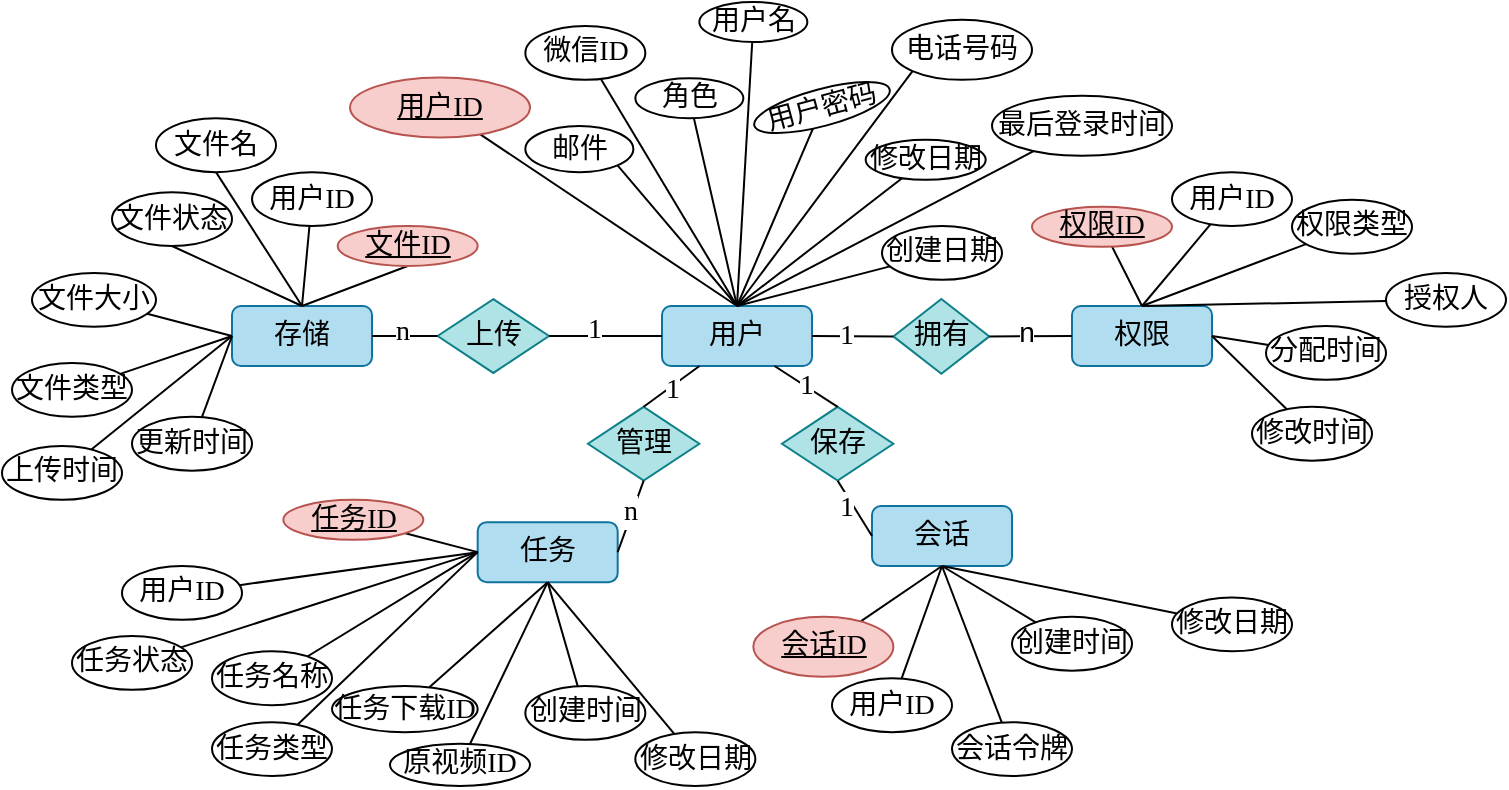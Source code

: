 <mxfile version="26.1.0">
  <diagram name="第 1 页" id="bgOKUu7Gq8YM4usamPUP">
    <mxGraphModel dx="1919" dy="551" grid="1" gridSize="10" guides="1" tooltips="1" connect="1" arrows="1" fold="1" page="1" pageScale="1" pageWidth="827" pageHeight="1169" math="0" shadow="0">
      <root>
        <mxCell id="0" />
        <mxCell id="1" parent="0" />
        <mxCell id="4TaaLGMU5JSqw4uEG-tQ-5" style="edgeStyle=none;shape=connector;rounded=0;orthogonalLoop=1;jettySize=auto;html=1;entryX=0.5;entryY=0;entryDx=0;entryDy=0;strokeColor=default;align=center;verticalAlign=middle;fontFamily=宋体;fontSize=14;fontColor=default;labelBackgroundColor=default;startFill=0;endArrow=none;" parent="1" source="eCRAXAOJvU1YLAQ8M_cn-1" target="eCRAXAOJvU1YLAQ8M_cn-2" edge="1">
          <mxGeometry relative="1" as="geometry" />
        </mxCell>
        <mxCell id="eCRAXAOJvU1YLAQ8M_cn-1" value="&lt;u&gt;用户&lt;font face=&quot;Times New Roman&quot;&gt;ID&lt;/font&gt;&lt;/u&gt;" style="ellipse;whiteSpace=wrap;html=1;fillColor=#f8cecc;strokeColor=#b85450;fontFamily=宋体;fontSize=14;" parent="1" vertex="1">
          <mxGeometry x="129" y="575.77" width="90" height="30" as="geometry" />
        </mxCell>
        <mxCell id="eCRAXAOJvU1YLAQ8M_cn-2" value="用户" style="rounded=1;whiteSpace=wrap;html=1;strokeColor=#10739e;align=center;verticalAlign=middle;fontFamily=宋体;fontSize=14;fillColor=#b1ddf0;" parent="1" vertex="1">
          <mxGeometry x="285" y="690" width="75" height="30" as="geometry" />
        </mxCell>
        <mxCell id="4TaaLGMU5JSqw4uEG-tQ-9" style="edgeStyle=none;shape=connector;rounded=0;orthogonalLoop=1;jettySize=auto;html=1;entryX=0.5;entryY=0;entryDx=0;entryDy=0;strokeColor=default;align=center;verticalAlign=middle;fontFamily=宋体;fontSize=14;fontColor=default;labelBackgroundColor=default;startFill=0;endArrow=none;" parent="1" source="eCRAXAOJvU1YLAQ8M_cn-3" target="eCRAXAOJvU1YLAQ8M_cn-2" edge="1">
          <mxGeometry relative="1" as="geometry" />
        </mxCell>
        <mxCell id="eCRAXAOJvU1YLAQ8M_cn-3" value="用户名" style="ellipse;whiteSpace=wrap;html=1;fontFamily=宋体;fontSize=14;" parent="1" vertex="1">
          <mxGeometry x="303.67" y="538.0" width="54" height="20" as="geometry" />
        </mxCell>
        <mxCell id="4TaaLGMU5JSqw4uEG-tQ-8" style="edgeStyle=none;shape=connector;rounded=0;orthogonalLoop=1;jettySize=auto;html=1;entryX=0.5;entryY=0;entryDx=0;entryDy=0;strokeColor=default;align=center;verticalAlign=middle;fontFamily=宋体;fontSize=14;fontColor=default;labelBackgroundColor=default;startFill=0;endArrow=none;" parent="1" source="eCRAXAOJvU1YLAQ8M_cn-4" target="eCRAXAOJvU1YLAQ8M_cn-2" edge="1">
          <mxGeometry relative="1" as="geometry" />
        </mxCell>
        <mxCell id="eCRAXAOJvU1YLAQ8M_cn-4" value="角色" style="ellipse;whiteSpace=wrap;html=1;fontFamily=宋体;fontSize=14;" parent="1" vertex="1">
          <mxGeometry x="271.67" y="576.14" width="54" height="20" as="geometry" />
        </mxCell>
        <mxCell id="4TaaLGMU5JSqw4uEG-tQ-6" style="edgeStyle=none;shape=connector;rounded=0;orthogonalLoop=1;jettySize=auto;html=1;entryX=0.5;entryY=0;entryDx=0;entryDy=0;strokeColor=default;align=center;verticalAlign=middle;fontFamily=宋体;fontSize=14;fontColor=default;labelBackgroundColor=default;startFill=0;endArrow=none;exitX=1;exitY=1;exitDx=0;exitDy=0;" parent="1" source="eCRAXAOJvU1YLAQ8M_cn-5" target="eCRAXAOJvU1YLAQ8M_cn-2" edge="1">
          <mxGeometry relative="1" as="geometry" />
        </mxCell>
        <mxCell id="eCRAXAOJvU1YLAQ8M_cn-5" value="邮件" style="ellipse;whiteSpace=wrap;html=1;fontFamily=宋体;fontSize=14;" parent="1" vertex="1">
          <mxGeometry x="216.67" y="600.0" width="54" height="23.07" as="geometry" />
        </mxCell>
        <mxCell id="4TaaLGMU5JSqw4uEG-tQ-7" style="edgeStyle=none;shape=connector;rounded=0;orthogonalLoop=1;jettySize=auto;html=1;entryX=0.5;entryY=0;entryDx=0;entryDy=0;strokeColor=default;align=center;verticalAlign=middle;fontFamily=宋体;fontSize=14;fontColor=default;labelBackgroundColor=default;startFill=0;endArrow=none;" parent="1" source="eCRAXAOJvU1YLAQ8M_cn-6" target="eCRAXAOJvU1YLAQ8M_cn-2" edge="1">
          <mxGeometry relative="1" as="geometry" />
        </mxCell>
        <mxCell id="eCRAXAOJvU1YLAQ8M_cn-6" value="微信&lt;font face=&quot;Times New Roman&quot;&gt;ID&lt;/font&gt;" style="ellipse;whiteSpace=wrap;html=1;strokeColor=default;align=center;verticalAlign=middle;fontFamily=宋体;fontSize=14;fontColor=default;fillColor=default;" parent="1" vertex="1">
          <mxGeometry x="216.67" y="550" width="60" height="26.93" as="geometry" />
        </mxCell>
        <mxCell id="4TaaLGMU5JSqw4uEG-tQ-11" style="edgeStyle=none;shape=connector;rounded=0;orthogonalLoop=1;jettySize=auto;html=1;entryX=0.5;entryY=0;entryDx=0;entryDy=0;strokeColor=default;align=center;verticalAlign=middle;fontFamily=宋体;fontSize=14;fontColor=default;labelBackgroundColor=default;startFill=0;endArrow=none;exitX=0;exitY=1;exitDx=0;exitDy=0;" parent="1" source="eCRAXAOJvU1YLAQ8M_cn-7" target="eCRAXAOJvU1YLAQ8M_cn-2" edge="1">
          <mxGeometry relative="1" as="geometry" />
        </mxCell>
        <mxCell id="eCRAXAOJvU1YLAQ8M_cn-7" value="电话号码" style="ellipse;whiteSpace=wrap;html=1;fontFamily=宋体;fontSize=14;" parent="1" vertex="1">
          <mxGeometry x="400" y="546.93" width="70" height="30" as="geometry" />
        </mxCell>
        <mxCell id="4TaaLGMU5JSqw4uEG-tQ-10" style="edgeStyle=none;shape=connector;rounded=0;orthogonalLoop=1;jettySize=auto;html=1;entryX=0.5;entryY=0;entryDx=0;entryDy=0;strokeColor=default;align=center;verticalAlign=middle;fontFamily=宋体;fontSize=14;fontColor=default;labelBackgroundColor=default;startFill=0;endArrow=none;" parent="1" source="eCRAXAOJvU1YLAQ8M_cn-8" target="eCRAXAOJvU1YLAQ8M_cn-2" edge="1">
          <mxGeometry relative="1" as="geometry" />
        </mxCell>
        <mxCell id="eCRAXAOJvU1YLAQ8M_cn-8" value="用户密码" style="ellipse;whiteSpace=wrap;html=1;fontFamily=宋体;rotation=-15;fontSize=14;" parent="1" vertex="1">
          <mxGeometry x="330" y="581.53" width="70" height="18.47" as="geometry" />
        </mxCell>
        <mxCell id="4TaaLGMU5JSqw4uEG-tQ-13" style="edgeStyle=none;shape=connector;rounded=0;orthogonalLoop=1;jettySize=auto;html=1;entryX=0.5;entryY=0;entryDx=0;entryDy=0;strokeColor=default;align=center;verticalAlign=middle;fontFamily=宋体;fontSize=14;fontColor=default;labelBackgroundColor=default;startFill=0;endArrow=none;" parent="1" source="eCRAXAOJvU1YLAQ8M_cn-9" target="eCRAXAOJvU1YLAQ8M_cn-2" edge="1">
          <mxGeometry relative="1" as="geometry" />
        </mxCell>
        <mxCell id="eCRAXAOJvU1YLAQ8M_cn-9" value="修改日期" style="ellipse;whiteSpace=wrap;html=1;fontFamily=宋体;fontSize=14;" parent="1" vertex="1">
          <mxGeometry x="386.84" y="606.93" width="60" height="20" as="geometry" />
        </mxCell>
        <mxCell id="4TaaLGMU5JSqw4uEG-tQ-14" style="edgeStyle=none;shape=connector;rounded=0;orthogonalLoop=1;jettySize=auto;html=1;entryX=0.5;entryY=0;entryDx=0;entryDy=0;strokeColor=default;align=center;verticalAlign=middle;fontFamily=宋体;fontSize=14;fontColor=default;labelBackgroundColor=default;startFill=0;endArrow=none;" parent="1" source="eCRAXAOJvU1YLAQ8M_cn-10" target="eCRAXAOJvU1YLAQ8M_cn-2" edge="1">
          <mxGeometry relative="1" as="geometry" />
        </mxCell>
        <mxCell id="eCRAXAOJvU1YLAQ8M_cn-10" value="创建日期" style="ellipse;whiteSpace=wrap;html=1;fontFamily=宋体;fontSize=14;" parent="1" vertex="1">
          <mxGeometry x="395" y="650.0" width="60" height="26.93" as="geometry" />
        </mxCell>
        <mxCell id="4TaaLGMU5JSqw4uEG-tQ-12" style="edgeStyle=none;shape=connector;rounded=0;orthogonalLoop=1;jettySize=auto;html=1;entryX=0.5;entryY=0;entryDx=0;entryDy=0;strokeColor=default;align=center;verticalAlign=middle;fontFamily=宋体;fontSize=14;fontColor=default;labelBackgroundColor=default;startFill=0;endArrow=none;" parent="1" source="eCRAXAOJvU1YLAQ8M_cn-11" target="eCRAXAOJvU1YLAQ8M_cn-2" edge="1">
          <mxGeometry relative="1" as="geometry" />
        </mxCell>
        <mxCell id="eCRAXAOJvU1YLAQ8M_cn-11" value="最后登录时间" style="ellipse;whiteSpace=wrap;html=1;fontFamily=宋体;fontSize=14;" parent="1" vertex="1">
          <mxGeometry x="450" y="584.93" width="90" height="30" as="geometry" />
        </mxCell>
        <mxCell id="eCRAXAOJvU1YLAQ8M_cn-14" value="任务" style="rounded=1;whiteSpace=wrap;html=1;strokeColor=#10739e;align=center;verticalAlign=middle;fontFamily=宋体;fontSize=14;fillColor=#b1ddf0;" parent="1" vertex="1">
          <mxGeometry x="192.84" y="798.07" width="70" height="30" as="geometry" />
        </mxCell>
        <mxCell id="eCRAXAOJvU1YLAQ8M_cn-15" value="存储" style="rounded=1;whiteSpace=wrap;html=1;fillColor=#b1ddf0;strokeColor=#10739e;fontFamily=宋体;fontSize=14;" parent="1" vertex="1">
          <mxGeometry x="70" y="690" width="70" height="30" as="geometry" />
        </mxCell>
        <mxCell id="eCRAXAOJvU1YLAQ8M_cn-16" value="拥有" style="rhombus;whiteSpace=wrap;html=1;horizontal=1;rotation=0;fillColor=#b0e3e6;strokeColor=#0e8088;fontFamily=宋体;flipV=1;flipH=1;fontSize=14;" parent="1" vertex="1">
          <mxGeometry x="400.67" y="686.54" width="48.01" height="37.31" as="geometry" />
        </mxCell>
        <mxCell id="eCRAXAOJvU1YLAQ8M_cn-18" value="上传" style="rhombus;whiteSpace=wrap;html=1;fillColor=#b0e3e6;strokeColor=#0e8088;fontFamily=宋体;fontSize=14;" parent="1" vertex="1">
          <mxGeometry x="172.83" y="686.54" width="55.67" height="36.93" as="geometry" />
        </mxCell>
        <mxCell id="eCRAXAOJvU1YLAQ8M_cn-20" value="管理" style="rhombus;whiteSpace=wrap;html=1;horizontal=1;rotation=0;fillColor=#b0e3e6;strokeColor=#0e8088;fontFamily=宋体;fontSize=14;" parent="1" vertex="1">
          <mxGeometry x="248" y="740.4" width="55.67" height="36.93" as="geometry" />
        </mxCell>
        <mxCell id="eCRAXAOJvU1YLAQ8M_cn-21" value="会话" style="rounded=1;whiteSpace=wrap;html=1;strokeColor=#10739e;align=center;verticalAlign=middle;fontFamily=宋体;fontSize=14;fillColor=#b1ddf0;" parent="1" vertex="1">
          <mxGeometry x="390.0" y="790" width="70" height="30" as="geometry" />
        </mxCell>
        <mxCell id="eCRAXAOJvU1YLAQ8M_cn-23" value="保存" style="rhombus;whiteSpace=wrap;html=1;horizontal=1;rotation=0;fillColor=#b0e3e6;strokeColor=#0e8088;fontFamily=宋体;fontSize=14;" parent="1" vertex="1">
          <mxGeometry x="345.0" y="740.4" width="55.67" height="36.93" as="geometry" />
        </mxCell>
        <mxCell id="eCRAXAOJvU1YLAQ8M_cn-37" value="1" style="rounded=0;orthogonalLoop=1;jettySize=auto;html=1;entryX=0.75;entryY=1;entryDx=0;entryDy=0;endArrow=none;startFill=0;exitX=0.5;exitY=0;exitDx=0;exitDy=0;fontFamily=Times New Roman;fontSize=14;" parent="1" source="eCRAXAOJvU1YLAQ8M_cn-23" target="eCRAXAOJvU1YLAQ8M_cn-2" edge="1">
          <mxGeometry relative="1" as="geometry">
            <mxPoint x="706.5" y="634" as="sourcePoint" />
            <mxPoint x="623.5" y="710" as="targetPoint" />
          </mxGeometry>
        </mxCell>
        <mxCell id="eCRAXAOJvU1YLAQ8M_cn-38" style="rounded=0;orthogonalLoop=1;jettySize=auto;html=1;entryX=1;entryY=0.5;entryDx=0;entryDy=0;endArrow=none;startFill=0;exitX=0;exitY=0.5;exitDx=0;exitDy=0;fontFamily=宋体;fontSize=14;" parent="1" source="eCRAXAOJvU1YLAQ8M_cn-2" target="eCRAXAOJvU1YLAQ8M_cn-18" edge="1">
          <mxGeometry relative="1" as="geometry">
            <mxPoint x="716.5" y="644" as="sourcePoint" />
            <mxPoint x="633.5" y="720" as="targetPoint" />
          </mxGeometry>
        </mxCell>
        <mxCell id="eCRAXAOJvU1YLAQ8M_cn-123" value="1" style="edgeLabel;html=1;align=center;verticalAlign=middle;resizable=0;points=[];fontFamily=Times New Roman;fontSize=14;fontColor=default;labelBackgroundColor=default;" parent="eCRAXAOJvU1YLAQ8M_cn-38" vertex="1" connectable="0">
          <mxGeometry x="0.197" y="-3" relative="1" as="geometry">
            <mxPoint as="offset" />
          </mxGeometry>
        </mxCell>
        <mxCell id="eCRAXAOJvU1YLAQ8M_cn-39" style="rounded=0;orthogonalLoop=1;jettySize=auto;html=1;entryX=0.25;entryY=1;entryDx=0;entryDy=0;endArrow=none;startFill=0;exitX=0.5;exitY=0;exitDx=0;exitDy=0;fontFamily=宋体;fontSize=14;" parent="1" source="eCRAXAOJvU1YLAQ8M_cn-20" target="eCRAXAOJvU1YLAQ8M_cn-2" edge="1">
          <mxGeometry relative="1" as="geometry">
            <mxPoint x="726.5" y="654" as="sourcePoint" />
            <mxPoint x="643.5" y="730" as="targetPoint" />
          </mxGeometry>
        </mxCell>
        <mxCell id="eCRAXAOJvU1YLAQ8M_cn-124" value="1" style="edgeLabel;html=1;align=center;verticalAlign=middle;resizable=0;points=[];fontFamily=Times New Roman;fontSize=14;fontColor=default;labelBackgroundColor=default;" parent="eCRAXAOJvU1YLAQ8M_cn-39" vertex="1" connectable="0">
          <mxGeometry x="0.052" y="-2" relative="1" as="geometry">
            <mxPoint x="-2" as="offset" />
          </mxGeometry>
        </mxCell>
        <mxCell id="eCRAXAOJvU1YLAQ8M_cn-40" style="rounded=0;orthogonalLoop=1;jettySize=auto;html=1;entryX=1;entryY=0.5;entryDx=0;entryDy=0;endArrow=none;startFill=0;fontFamily=宋体;exitX=0;exitY=0.5;exitDx=0;exitDy=0;fontSize=14;" parent="1" source="eCRAXAOJvU1YLAQ8M_cn-16" target="eCRAXAOJvU1YLAQ8M_cn-2" edge="1">
          <mxGeometry relative="1" as="geometry">
            <mxPoint x="410" y="705" as="sourcePoint" />
            <mxPoint x="653.5" y="740" as="targetPoint" />
          </mxGeometry>
        </mxCell>
        <mxCell id="eCRAXAOJvU1YLAQ8M_cn-120" value="1" style="edgeLabel;html=1;align=center;verticalAlign=middle;resizable=0;points=[];fontFamily=Times New Roman;fontSize=14;fontColor=default;labelBackgroundColor=default;" parent="eCRAXAOJvU1YLAQ8M_cn-40" vertex="1" connectable="0">
          <mxGeometry x="0.071" y="1" relative="1" as="geometry">
            <mxPoint x="-2" y="-1" as="offset" />
          </mxGeometry>
        </mxCell>
        <mxCell id="eCRAXAOJvU1YLAQ8M_cn-44" style="rounded=0;orthogonalLoop=1;jettySize=auto;html=1;entryX=0;entryY=0.5;entryDx=0;entryDy=0;endArrow=none;startFill=0;exitX=1;exitY=0.5;exitDx=0;exitDy=0;fontFamily=宋体;fontSize=14;" parent="1" source="eCRAXAOJvU1YLAQ8M_cn-15" target="eCRAXAOJvU1YLAQ8M_cn-18" edge="1">
          <mxGeometry relative="1" as="geometry">
            <mxPoint x="470" y="499" as="sourcePoint" />
            <mxPoint x="387" y="575" as="targetPoint" />
          </mxGeometry>
        </mxCell>
        <mxCell id="eCRAXAOJvU1YLAQ8M_cn-122" value="n" style="edgeLabel;html=1;align=center;verticalAlign=middle;resizable=0;points=[];fontFamily=Times New Roman;fontSize=14;fontColor=default;labelBackgroundColor=default;" parent="eCRAXAOJvU1YLAQ8M_cn-44" vertex="1" connectable="0">
          <mxGeometry x="-0.093" y="2" relative="1" as="geometry">
            <mxPoint as="offset" />
          </mxGeometry>
        </mxCell>
        <mxCell id="eCRAXAOJvU1YLAQ8M_cn-45" style="rounded=0;orthogonalLoop=1;jettySize=auto;html=1;entryX=0.5;entryY=1;entryDx=0;entryDy=0;endArrow=none;startFill=0;exitX=1;exitY=0.5;exitDx=0;exitDy=0;fontFamily=宋体;fontSize=14;" parent="1" source="eCRAXAOJvU1YLAQ8M_cn-14" target="eCRAXAOJvU1YLAQ8M_cn-20" edge="1">
          <mxGeometry relative="1" as="geometry">
            <mxPoint x="480" y="509" as="sourcePoint" />
            <mxPoint x="397" y="585" as="targetPoint" />
          </mxGeometry>
        </mxCell>
        <mxCell id="eCRAXAOJvU1YLAQ8M_cn-125" value="n" style="edgeLabel;html=1;align=center;verticalAlign=middle;resizable=0;points=[];fontFamily=Times New Roman;fontSize=14;fontColor=default;labelBackgroundColor=default;" parent="eCRAXAOJvU1YLAQ8M_cn-45" vertex="1" connectable="0">
          <mxGeometry x="0.143" y="1" relative="1" as="geometry">
            <mxPoint as="offset" />
          </mxGeometry>
        </mxCell>
        <mxCell id="eCRAXAOJvU1YLAQ8M_cn-46" style="rounded=0;orthogonalLoop=1;jettySize=auto;html=1;entryX=0.5;entryY=1;entryDx=0;entryDy=0;endArrow=none;startFill=0;exitX=0;exitY=0.5;exitDx=0;exitDy=0;fontFamily=宋体;fontSize=14;" parent="1" source="eCRAXAOJvU1YLAQ8M_cn-21" target="eCRAXAOJvU1YLAQ8M_cn-23" edge="1">
          <mxGeometry relative="1" as="geometry">
            <mxPoint x="796.5" y="724" as="sourcePoint" />
            <mxPoint x="713.5" y="800" as="targetPoint" />
          </mxGeometry>
        </mxCell>
        <mxCell id="eCRAXAOJvU1YLAQ8M_cn-126" value="1" style="edgeLabel;html=1;align=center;verticalAlign=middle;resizable=0;points=[];fontFamily=Times New Roman;fontSize=14;fontColor=default;labelBackgroundColor=default;" parent="eCRAXAOJvU1YLAQ8M_cn-46" vertex="1" connectable="0">
          <mxGeometry x="0.377" y="-1" relative="1" as="geometry">
            <mxPoint x="-2" y="5" as="offset" />
          </mxGeometry>
        </mxCell>
        <mxCell id="eCRAXAOJvU1YLAQ8M_cn-55" style="rounded=0;orthogonalLoop=1;jettySize=auto;html=1;entryX=0.5;entryY=1;entryDx=0;entryDy=0;endArrow=none;startFill=0;fontFamily=宋体;fontSize=14;" parent="1" source="eCRAXAOJvU1YLAQ8M_cn-49" target="eCRAXAOJvU1YLAQ8M_cn-21" edge="1">
          <mxGeometry relative="1" as="geometry" />
        </mxCell>
        <mxCell id="eCRAXAOJvU1YLAQ8M_cn-49" value="会话&lt;font face=&quot;Times New Roman&quot;&gt;ID&lt;/font&gt;" style="ellipse;whiteSpace=wrap;html=1;fontStyle=4;fillColor=#f8cecc;strokeColor=#b85450;fontFamily=宋体;fontSize=14;" parent="1" vertex="1">
          <mxGeometry x="330.67" y="845.4" width="70" height="30" as="geometry" />
        </mxCell>
        <mxCell id="eCRAXAOJvU1YLAQ8M_cn-56" style="edgeStyle=none;shape=connector;rounded=0;orthogonalLoop=1;jettySize=auto;html=1;entryX=0.5;entryY=1;entryDx=0;entryDy=0;strokeColor=default;align=center;verticalAlign=middle;fontFamily=宋体;fontSize=14;fontColor=default;labelBackgroundColor=default;startFill=0;endArrow=none;" parent="1" source="eCRAXAOJvU1YLAQ8M_cn-50" target="eCRAXAOJvU1YLAQ8M_cn-21" edge="1">
          <mxGeometry relative="1" as="geometry" />
        </mxCell>
        <mxCell id="eCRAXAOJvU1YLAQ8M_cn-50" value="用户&lt;font face=&quot;Times New Roman&quot;&gt;ID&lt;/font&gt;" style="ellipse;whiteSpace=wrap;html=1;fontFamily=宋体;fontSize=14;" parent="1" vertex="1">
          <mxGeometry x="370.0" y="876.14" width="60" height="26.93" as="geometry" />
        </mxCell>
        <mxCell id="eCRAXAOJvU1YLAQ8M_cn-57" style="edgeStyle=none;shape=connector;rounded=0;orthogonalLoop=1;jettySize=auto;html=1;entryX=0.5;entryY=1;entryDx=0;entryDy=0;strokeColor=default;align=center;verticalAlign=middle;fontFamily=宋体;fontSize=14;fontColor=default;labelBackgroundColor=default;startFill=0;endArrow=none;" parent="1" source="eCRAXAOJvU1YLAQ8M_cn-51" target="eCRAXAOJvU1YLAQ8M_cn-21" edge="1">
          <mxGeometry relative="1" as="geometry" />
        </mxCell>
        <mxCell id="eCRAXAOJvU1YLAQ8M_cn-51" value="会话令牌" style="ellipse;whiteSpace=wrap;html=1;fontFamily=宋体;fontSize=14;" parent="1" vertex="1">
          <mxGeometry x="430.0" y="898.07" width="60" height="26.93" as="geometry" />
        </mxCell>
        <mxCell id="eCRAXAOJvU1YLAQ8M_cn-58" style="edgeStyle=none;shape=connector;rounded=0;orthogonalLoop=1;jettySize=auto;html=1;entryX=0.5;entryY=1;entryDx=0;entryDy=0;strokeColor=default;align=center;verticalAlign=middle;fontFamily=宋体;fontSize=14;fontColor=default;labelBackgroundColor=default;startFill=0;endArrow=none;" parent="1" source="eCRAXAOJvU1YLAQ8M_cn-52" target="eCRAXAOJvU1YLAQ8M_cn-21" edge="1">
          <mxGeometry relative="1" as="geometry" />
        </mxCell>
        <mxCell id="eCRAXAOJvU1YLAQ8M_cn-52" value="创建时间" style="ellipse;whiteSpace=wrap;html=1;fontFamily=宋体;fontSize=14;" parent="1" vertex="1">
          <mxGeometry x="460.0" y="845.4" width="60" height="26.93" as="geometry" />
        </mxCell>
        <mxCell id="eCRAXAOJvU1YLAQ8M_cn-59" style="edgeStyle=none;shape=connector;rounded=0;orthogonalLoop=1;jettySize=auto;html=1;entryX=0.5;entryY=1;entryDx=0;entryDy=0;strokeColor=default;align=center;verticalAlign=middle;fontFamily=宋体;fontSize=14;fontColor=default;labelBackgroundColor=default;startFill=0;endArrow=none;" parent="1" source="eCRAXAOJvU1YLAQ8M_cn-53" target="eCRAXAOJvU1YLAQ8M_cn-21" edge="1">
          <mxGeometry relative="1" as="geometry" />
        </mxCell>
        <mxCell id="eCRAXAOJvU1YLAQ8M_cn-53" value="修改日期" style="ellipse;whiteSpace=wrap;html=1;fontFamily=宋体;fontSize=14;" parent="1" vertex="1">
          <mxGeometry x="540" y="835.74" width="60" height="26.93" as="geometry" />
        </mxCell>
        <mxCell id="eCRAXAOJvU1YLAQ8M_cn-79" style="edgeStyle=none;shape=connector;rounded=0;orthogonalLoop=1;jettySize=auto;html=1;strokeColor=default;align=center;verticalAlign=middle;fontFamily=宋体;fontSize=14;fontColor=default;labelBackgroundColor=default;startFill=0;endArrow=none;entryX=0;entryY=0.5;entryDx=0;entryDy=0;" parent="1" source="eCRAXAOJvU1YLAQ8M_cn-60" target="eCRAXAOJvU1YLAQ8M_cn-14" edge="1">
          <mxGeometry relative="1" as="geometry">
            <mxPoint x="130" y="840" as="targetPoint" />
          </mxGeometry>
        </mxCell>
        <mxCell id="eCRAXAOJvU1YLAQ8M_cn-60" value="任务&lt;font face=&quot;Times New Roman&quot;&gt;ID&lt;/font&gt;" style="ellipse;whiteSpace=wrap;html=1;fontStyle=4;fillColor=#f8cecc;strokeColor=#b85450;fontFamily=宋体;fontSize=14;" parent="1" vertex="1">
          <mxGeometry x="95.67" y="786.93" width="70" height="20" as="geometry" />
        </mxCell>
        <mxCell id="eCRAXAOJvU1YLAQ8M_cn-78" style="edgeStyle=none;shape=connector;rounded=0;orthogonalLoop=1;jettySize=auto;html=1;entryX=0;entryY=0.5;entryDx=0;entryDy=0;strokeColor=default;align=center;verticalAlign=middle;fontFamily=宋体;fontSize=14;fontColor=default;labelBackgroundColor=default;startFill=0;endArrow=none;" parent="1" source="eCRAXAOJvU1YLAQ8M_cn-61" target="eCRAXAOJvU1YLAQ8M_cn-14" edge="1">
          <mxGeometry relative="1" as="geometry" />
        </mxCell>
        <mxCell id="eCRAXAOJvU1YLAQ8M_cn-61" value="用户&lt;font face=&quot;Times New Roman&quot;&gt;ID&lt;/font&gt;" style="ellipse;whiteSpace=wrap;html=1;fontFamily=宋体;fontSize=14;" parent="1" vertex="1">
          <mxGeometry x="15" y="820.0" width="60" height="26.93" as="geometry" />
        </mxCell>
        <mxCell id="eCRAXAOJvU1YLAQ8M_cn-72" style="edgeStyle=none;shape=connector;rounded=0;orthogonalLoop=1;jettySize=auto;html=1;entryX=0.5;entryY=1;entryDx=0;entryDy=0;strokeColor=default;align=center;verticalAlign=middle;fontFamily=宋体;fontSize=14;fontColor=default;labelBackgroundColor=default;startFill=0;endArrow=none;" parent="1" source="eCRAXAOJvU1YLAQ8M_cn-64" target="eCRAXAOJvU1YLAQ8M_cn-14" edge="1">
          <mxGeometry relative="1" as="geometry" />
        </mxCell>
        <mxCell id="eCRAXAOJvU1YLAQ8M_cn-64" value="创建时间" style="ellipse;whiteSpace=wrap;html=1;fontFamily=宋体;fontSize=14;" parent="1" vertex="1">
          <mxGeometry x="216.67" y="880" width="60" height="26.93" as="geometry" />
        </mxCell>
        <mxCell id="eCRAXAOJvU1YLAQ8M_cn-74" style="edgeStyle=none;shape=connector;rounded=0;orthogonalLoop=1;jettySize=auto;html=1;entryX=0.5;entryY=1;entryDx=0;entryDy=0;strokeColor=default;align=center;verticalAlign=middle;fontFamily=宋体;fontSize=14;fontColor=default;labelBackgroundColor=default;startFill=0;endArrow=none;" parent="1" source="eCRAXAOJvU1YLAQ8M_cn-65" target="eCRAXAOJvU1YLAQ8M_cn-14" edge="1">
          <mxGeometry relative="1" as="geometry" />
        </mxCell>
        <mxCell id="eCRAXAOJvU1YLAQ8M_cn-65" value="任务下载&lt;font face=&quot;Times New Roman&quot;&gt;ID&lt;/font&gt;" style="ellipse;whiteSpace=wrap;html=1;fontSize=14;fontFamily=宋体;" parent="1" vertex="1">
          <mxGeometry x="120" y="880" width="72.84" height="23.07" as="geometry" />
        </mxCell>
        <mxCell id="eCRAXAOJvU1YLAQ8M_cn-77" style="edgeStyle=none;shape=connector;rounded=0;orthogonalLoop=1;jettySize=auto;html=1;entryX=0;entryY=0.5;entryDx=0;entryDy=0;strokeColor=default;align=center;verticalAlign=middle;fontFamily=宋体;fontSize=14;fontColor=default;labelBackgroundColor=default;startFill=0;endArrow=none;" parent="1" source="eCRAXAOJvU1YLAQ8M_cn-66" target="eCRAXAOJvU1YLAQ8M_cn-14" edge="1">
          <mxGeometry relative="1" as="geometry" />
        </mxCell>
        <mxCell id="eCRAXAOJvU1YLAQ8M_cn-66" value="任务状态" style="ellipse;whiteSpace=wrap;html=1;fontFamily=宋体;fontSize=14;" parent="1" vertex="1">
          <mxGeometry x="-10" y="855" width="60" height="26.93" as="geometry" />
        </mxCell>
        <mxCell id="eCRAXAOJvU1YLAQ8M_cn-73" style="edgeStyle=none;shape=connector;rounded=0;orthogonalLoop=1;jettySize=auto;html=1;entryX=0.5;entryY=1;entryDx=0;entryDy=0;strokeColor=default;align=center;verticalAlign=middle;fontFamily=宋体;fontSize=14;fontColor=default;labelBackgroundColor=default;startFill=0;endArrow=none;" parent="1" source="eCRAXAOJvU1YLAQ8M_cn-67" target="eCRAXAOJvU1YLAQ8M_cn-14" edge="1">
          <mxGeometry relative="1" as="geometry" />
        </mxCell>
        <mxCell id="eCRAXAOJvU1YLAQ8M_cn-67" value="原视频&lt;font face=&quot;Times New Roman&quot;&gt;ID&lt;/font&gt;" style="ellipse;whiteSpace=wrap;html=1;fontSize=14;fontFamily=宋体;" parent="1" vertex="1">
          <mxGeometry x="149" y="908.87" width="70" height="21.13" as="geometry" />
        </mxCell>
        <mxCell id="eCRAXAOJvU1YLAQ8M_cn-75" style="edgeStyle=none;shape=connector;rounded=0;orthogonalLoop=1;jettySize=auto;html=1;entryX=0;entryY=0.5;entryDx=0;entryDy=0;strokeColor=default;align=center;verticalAlign=middle;fontFamily=宋体;fontSize=14;fontColor=default;labelBackgroundColor=default;startFill=0;endArrow=none;" parent="1" source="eCRAXAOJvU1YLAQ8M_cn-68" target="eCRAXAOJvU1YLAQ8M_cn-14" edge="1">
          <mxGeometry relative="1" as="geometry" />
        </mxCell>
        <mxCell id="eCRAXAOJvU1YLAQ8M_cn-68" value="任务类型" style="ellipse;whiteSpace=wrap;html=1;fontFamily=宋体;fontSize=14;" parent="1" vertex="1">
          <mxGeometry x="60" y="898.07" width="60" height="26.93" as="geometry" />
        </mxCell>
        <mxCell id="eCRAXAOJvU1YLAQ8M_cn-76" style="edgeStyle=none;shape=connector;rounded=0;orthogonalLoop=1;jettySize=auto;html=1;entryX=0;entryY=0.5;entryDx=0;entryDy=0;strokeColor=default;align=center;verticalAlign=middle;fontFamily=宋体;fontSize=14;fontColor=default;labelBackgroundColor=default;startFill=0;endArrow=none;" parent="1" source="eCRAXAOJvU1YLAQ8M_cn-69" target="eCRAXAOJvU1YLAQ8M_cn-14" edge="1">
          <mxGeometry relative="1" as="geometry" />
        </mxCell>
        <mxCell id="eCRAXAOJvU1YLAQ8M_cn-69" value="任务名称" style="ellipse;whiteSpace=wrap;html=1;fontFamily=宋体;fontSize=14;" parent="1" vertex="1">
          <mxGeometry x="60" y="862.67" width="60" height="26.93" as="geometry" />
        </mxCell>
        <mxCell id="eCRAXAOJvU1YLAQ8M_cn-71" style="edgeStyle=none;shape=connector;rounded=0;orthogonalLoop=1;jettySize=auto;html=1;entryX=0.5;entryY=1;entryDx=0;entryDy=0;strokeColor=default;align=center;verticalAlign=middle;fontFamily=宋体;fontSize=14;fontColor=default;labelBackgroundColor=default;startFill=0;endArrow=none;" parent="1" source="eCRAXAOJvU1YLAQ8M_cn-70" target="eCRAXAOJvU1YLAQ8M_cn-14" edge="1">
          <mxGeometry relative="1" as="geometry" />
        </mxCell>
        <mxCell id="eCRAXAOJvU1YLAQ8M_cn-70" value="修改日期" style="ellipse;whiteSpace=wrap;html=1;fontFamily=宋体;fontSize=14;" parent="1" vertex="1">
          <mxGeometry x="271.67" y="903.07" width="60" height="26.93" as="geometry" />
        </mxCell>
        <mxCell id="eCRAXAOJvU1YLAQ8M_cn-112" style="edgeStyle=none;shape=connector;rounded=0;orthogonalLoop=1;jettySize=auto;html=1;exitX=0.5;exitY=1;exitDx=0;exitDy=0;entryX=0.5;entryY=0;entryDx=0;entryDy=0;strokeColor=default;align=center;verticalAlign=middle;fontFamily=宋体;fontSize=14;fontColor=default;labelBackgroundColor=default;startFill=0;endArrow=none;" parent="1" source="eCRAXAOJvU1YLAQ8M_cn-103" target="eCRAXAOJvU1YLAQ8M_cn-15" edge="1">
          <mxGeometry relative="1" as="geometry" />
        </mxCell>
        <mxCell id="eCRAXAOJvU1YLAQ8M_cn-103" value="文件&lt;font face=&quot;Times New Roman&quot;&gt;ID&lt;/font&gt;" style="ellipse;whiteSpace=wrap;html=1;fontStyle=4;fillColor=#f8cecc;strokeColor=#b85450;fontFamily=宋体;fontSize=14;" parent="1" vertex="1">
          <mxGeometry x="122.84" y="650" width="70" height="20" as="geometry" />
        </mxCell>
        <mxCell id="eCRAXAOJvU1YLAQ8M_cn-113" style="edgeStyle=none;shape=connector;rounded=0;orthogonalLoop=1;jettySize=auto;html=1;entryX=0.5;entryY=0;entryDx=0;entryDy=0;strokeColor=default;align=center;verticalAlign=middle;fontFamily=宋体;fontSize=14;fontColor=default;labelBackgroundColor=default;startFill=0;endArrow=none;" parent="1" source="eCRAXAOJvU1YLAQ8M_cn-104" target="eCRAXAOJvU1YLAQ8M_cn-15" edge="1">
          <mxGeometry relative="1" as="geometry" />
        </mxCell>
        <mxCell id="eCRAXAOJvU1YLAQ8M_cn-104" value="用户&lt;font face=&quot;Times New Roman&quot;&gt;ID&lt;/font&gt;" style="ellipse;whiteSpace=wrap;html=1;fontFamily=宋体;fontSize=14;" parent="1" vertex="1">
          <mxGeometry x="80" y="623.07" width="60" height="26.93" as="geometry" />
        </mxCell>
        <mxCell id="eCRAXAOJvU1YLAQ8M_cn-114" style="edgeStyle=none;shape=connector;rounded=0;orthogonalLoop=1;jettySize=auto;html=1;exitX=0.5;exitY=1;exitDx=0;exitDy=0;entryX=0.5;entryY=0;entryDx=0;entryDy=0;strokeColor=default;align=center;verticalAlign=middle;fontFamily=宋体;fontSize=14;fontColor=default;labelBackgroundColor=default;startFill=0;endArrow=none;" parent="1" source="eCRAXAOJvU1YLAQ8M_cn-105" target="eCRAXAOJvU1YLAQ8M_cn-15" edge="1">
          <mxGeometry relative="1" as="geometry" />
        </mxCell>
        <mxCell id="eCRAXAOJvU1YLAQ8M_cn-105" value="文件名" style="ellipse;whiteSpace=wrap;html=1;fontFamily=宋体;fontSize=14;" parent="1" vertex="1">
          <mxGeometry x="32" y="596.14" width="60" height="26.93" as="geometry" />
        </mxCell>
        <mxCell id="eCRAXAOJvU1YLAQ8M_cn-115" style="edgeStyle=none;shape=connector;rounded=0;orthogonalLoop=1;jettySize=auto;html=1;exitX=0.5;exitY=1;exitDx=0;exitDy=0;entryX=0.5;entryY=0;entryDx=0;entryDy=0;strokeColor=default;align=center;verticalAlign=middle;fontFamily=宋体;fontSize=14;fontColor=default;labelBackgroundColor=default;startFill=0;endArrow=none;" parent="1" source="eCRAXAOJvU1YLAQ8M_cn-106" target="eCRAXAOJvU1YLAQ8M_cn-15" edge="1">
          <mxGeometry relative="1" as="geometry" />
        </mxCell>
        <mxCell id="eCRAXAOJvU1YLAQ8M_cn-106" value="文件状态" style="ellipse;whiteSpace=wrap;html=1;fontFamily=宋体;fontSize=14;" parent="1" vertex="1">
          <mxGeometry x="10" y="633.07" width="60" height="26.93" as="geometry" />
        </mxCell>
        <mxCell id="eCRAXAOJvU1YLAQ8M_cn-117" style="edgeStyle=none;shape=connector;rounded=0;orthogonalLoop=1;jettySize=auto;html=1;entryX=0;entryY=0.5;entryDx=0;entryDy=0;strokeColor=default;align=center;verticalAlign=middle;fontFamily=宋体;fontSize=14;fontColor=default;labelBackgroundColor=default;startFill=0;endArrow=none;" parent="1" source="eCRAXAOJvU1YLAQ8M_cn-107" target="eCRAXAOJvU1YLAQ8M_cn-15" edge="1">
          <mxGeometry relative="1" as="geometry" />
        </mxCell>
        <mxCell id="eCRAXAOJvU1YLAQ8M_cn-107" value="文件类型" style="ellipse;whiteSpace=wrap;html=1;fontFamily=宋体;fontSize=14;" parent="1" vertex="1">
          <mxGeometry x="-40" y="718.47" width="60" height="26.93" as="geometry" />
        </mxCell>
        <mxCell id="eCRAXAOJvU1YLAQ8M_cn-116" style="edgeStyle=none;shape=connector;rounded=0;orthogonalLoop=1;jettySize=auto;html=1;entryX=0;entryY=0.5;entryDx=0;entryDy=0;strokeColor=default;align=center;verticalAlign=middle;fontFamily=宋体;fontSize=14;fontColor=default;labelBackgroundColor=default;startFill=0;endArrow=none;" parent="1" source="eCRAXAOJvU1YLAQ8M_cn-108" target="eCRAXAOJvU1YLAQ8M_cn-15" edge="1">
          <mxGeometry relative="1" as="geometry" />
        </mxCell>
        <mxCell id="eCRAXAOJvU1YLAQ8M_cn-108" value="文件大小" style="ellipse;whiteSpace=wrap;html=1;fontFamily=宋体;fontSize=14;" parent="1" vertex="1">
          <mxGeometry x="-30" y="673.46" width="62" height="26.93" as="geometry" />
        </mxCell>
        <mxCell id="eCRAXAOJvU1YLAQ8M_cn-119" style="edgeStyle=none;shape=connector;rounded=0;orthogonalLoop=1;jettySize=auto;html=1;entryX=0;entryY=0.5;entryDx=0;entryDy=0;strokeColor=default;align=center;verticalAlign=middle;fontFamily=宋体;fontSize=14;fontColor=default;labelBackgroundColor=default;startFill=0;endArrow=none;" parent="1" source="eCRAXAOJvU1YLAQ8M_cn-109" target="eCRAXAOJvU1YLAQ8M_cn-15" edge="1">
          <mxGeometry relative="1" as="geometry" />
        </mxCell>
        <mxCell id="eCRAXAOJvU1YLAQ8M_cn-109" value="更新时间" style="ellipse;whiteSpace=wrap;html=1;fontFamily=宋体;fontSize=14;" parent="1" vertex="1">
          <mxGeometry x="20" y="745.4" width="60" height="26.93" as="geometry" />
        </mxCell>
        <mxCell id="eCRAXAOJvU1YLAQ8M_cn-118" style="edgeStyle=none;shape=connector;rounded=0;orthogonalLoop=1;jettySize=auto;html=1;entryX=0;entryY=0.5;entryDx=0;entryDy=0;strokeColor=default;align=center;verticalAlign=middle;fontFamily=宋体;fontSize=14;fontColor=default;labelBackgroundColor=default;startFill=0;endArrow=none;" parent="1" source="eCRAXAOJvU1YLAQ8M_cn-110" target="eCRAXAOJvU1YLAQ8M_cn-15" edge="1">
          <mxGeometry relative="1" as="geometry" />
        </mxCell>
        <mxCell id="eCRAXAOJvU1YLAQ8M_cn-110" value="上传时间" style="ellipse;whiteSpace=wrap;html=1;fontFamily=宋体;fontSize=14;" parent="1" vertex="1">
          <mxGeometry x="-45" y="760.0" width="60" height="26.93" as="geometry" />
        </mxCell>
        <mxCell id="eCRAXAOJvU1YLAQ8M_cn-12" value="权限" style="rounded=1;whiteSpace=wrap;html=1;strokeColor=#10739e;align=center;verticalAlign=middle;fontFamily=宋体;fontSize=14;fillColor=#b1ddf0;" parent="1" vertex="1">
          <mxGeometry x="490" y="690" width="70" height="30" as="geometry" />
        </mxCell>
        <mxCell id="eCRAXAOJvU1YLAQ8M_cn-43" style="rounded=0;orthogonalLoop=1;jettySize=auto;html=1;entryX=1;entryY=0.5;entryDx=0;entryDy=0;endArrow=none;startFill=0;exitX=0;exitY=0.5;exitDx=0;exitDy=0;fontFamily=宋体;fontSize=14;" parent="1" source="eCRAXAOJvU1YLAQ8M_cn-12" target="eCRAXAOJvU1YLAQ8M_cn-16" edge="1">
          <mxGeometry relative="1" as="geometry">
            <mxPoint x="730" y="649" as="sourcePoint" />
            <mxPoint x="647" y="725" as="targetPoint" />
          </mxGeometry>
        </mxCell>
        <mxCell id="4TaaLGMU5JSqw4uEG-tQ-2" value="n" style="edgeLabel;html=1;align=center;verticalAlign=middle;resizable=0;points=[];fontSize=14;" parent="eCRAXAOJvU1YLAQ8M_cn-43" vertex="1" connectable="0">
          <mxGeometry x="0.106" y="-2" relative="1" as="geometry">
            <mxPoint as="offset" />
          </mxGeometry>
        </mxCell>
        <mxCell id="eCRAXAOJvU1YLAQ8M_cn-92" style="edgeStyle=none;shape=connector;rounded=0;orthogonalLoop=1;jettySize=auto;html=1;entryX=0.5;entryY=0;entryDx=0;entryDy=0;strokeColor=default;align=center;verticalAlign=middle;fontFamily=宋体;fontSize=14;fontColor=default;labelBackgroundColor=default;startFill=0;endArrow=none;" parent="1" source="eCRAXAOJvU1YLAQ8M_cn-86" target="eCRAXAOJvU1YLAQ8M_cn-12" edge="1">
          <mxGeometry relative="1" as="geometry" />
        </mxCell>
        <mxCell id="eCRAXAOJvU1YLAQ8M_cn-86" value="权限&lt;font face=&quot;Times New Roman&quot;&gt;ID&lt;/font&gt;" style="ellipse;whiteSpace=wrap;html=1;fontStyle=4;fillColor=#f8cecc;strokeColor=#b85450;fontFamily=宋体;fontSize=14;" parent="1" vertex="1">
          <mxGeometry x="470" y="640.39" width="70" height="20" as="geometry" />
        </mxCell>
        <mxCell id="eCRAXAOJvU1YLAQ8M_cn-93" style="edgeStyle=none;shape=connector;rounded=0;orthogonalLoop=1;jettySize=auto;html=1;strokeColor=default;align=center;verticalAlign=middle;fontFamily=宋体;fontSize=14;fontColor=default;labelBackgroundColor=default;startFill=0;endArrow=none;entryX=0.5;entryY=0;entryDx=0;entryDy=0;" parent="1" source="eCRAXAOJvU1YLAQ8M_cn-87" target="eCRAXAOJvU1YLAQ8M_cn-12" edge="1">
          <mxGeometry relative="1" as="geometry">
            <mxPoint x="587.83" y="700" as="targetPoint" />
          </mxGeometry>
        </mxCell>
        <mxCell id="eCRAXAOJvU1YLAQ8M_cn-87" value="用户&lt;font face=&quot;Times New Roman&quot;&gt;ID&lt;/font&gt;" style="ellipse;whiteSpace=wrap;html=1;fontFamily=宋体;fontSize=14;" parent="1" vertex="1">
          <mxGeometry x="540" y="623.07" width="60" height="26.93" as="geometry" />
        </mxCell>
        <mxCell id="eCRAXAOJvU1YLAQ8M_cn-94" style="edgeStyle=none;shape=connector;rounded=0;orthogonalLoop=1;jettySize=auto;html=1;entryX=0.5;entryY=0;entryDx=0;entryDy=0;strokeColor=default;align=center;verticalAlign=middle;fontFamily=宋体;fontSize=14;fontColor=default;labelBackgroundColor=default;startFill=0;endArrow=none;" parent="1" source="eCRAXAOJvU1YLAQ8M_cn-88" target="eCRAXAOJvU1YLAQ8M_cn-12" edge="1">
          <mxGeometry relative="1" as="geometry" />
        </mxCell>
        <mxCell id="eCRAXAOJvU1YLAQ8M_cn-88" value="权限类型" style="ellipse;whiteSpace=wrap;html=1;fontFamily=宋体;fontSize=14;" parent="1" vertex="1">
          <mxGeometry x="600" y="636.93" width="60" height="26.93" as="geometry" />
        </mxCell>
        <mxCell id="eCRAXAOJvU1YLAQ8M_cn-95" style="edgeStyle=none;shape=connector;rounded=0;orthogonalLoop=1;jettySize=auto;html=1;entryX=0.5;entryY=0;entryDx=0;entryDy=0;strokeColor=default;align=center;verticalAlign=middle;fontFamily=宋体;fontSize=14;fontColor=default;labelBackgroundColor=default;startFill=0;endArrow=none;" parent="1" source="eCRAXAOJvU1YLAQ8M_cn-89" target="eCRAXAOJvU1YLAQ8M_cn-12" edge="1">
          <mxGeometry relative="1" as="geometry" />
        </mxCell>
        <mxCell id="eCRAXAOJvU1YLAQ8M_cn-89" value="授权人" style="ellipse;whiteSpace=wrap;html=1;fontFamily=宋体;fontSize=14;" parent="1" vertex="1">
          <mxGeometry x="647" y="673.46" width="60" height="26.93" as="geometry" />
        </mxCell>
        <mxCell id="eCRAXAOJvU1YLAQ8M_cn-96" style="edgeStyle=none;shape=connector;rounded=0;orthogonalLoop=1;jettySize=auto;html=1;entryX=1;entryY=0.5;entryDx=0;entryDy=0;strokeColor=default;align=center;verticalAlign=middle;fontFamily=宋体;fontSize=14;fontColor=default;labelBackgroundColor=default;startFill=0;endArrow=none;" parent="1" source="eCRAXAOJvU1YLAQ8M_cn-90" target="eCRAXAOJvU1YLAQ8M_cn-12" edge="1">
          <mxGeometry relative="1" as="geometry" />
        </mxCell>
        <mxCell id="eCRAXAOJvU1YLAQ8M_cn-90" value="分配时间" style="ellipse;whiteSpace=wrap;html=1;fontFamily=宋体;fontSize=14;" parent="1" vertex="1">
          <mxGeometry x="587" y="700.0" width="60" height="26.93" as="geometry" />
        </mxCell>
        <mxCell id="eCRAXAOJvU1YLAQ8M_cn-97" style="edgeStyle=none;shape=connector;rounded=0;orthogonalLoop=1;jettySize=auto;html=1;entryX=1;entryY=0.5;entryDx=0;entryDy=0;strokeColor=default;align=center;verticalAlign=middle;fontFamily=宋体;fontSize=14;fontColor=default;labelBackgroundColor=default;startFill=0;endArrow=none;" parent="1" source="eCRAXAOJvU1YLAQ8M_cn-91" target="eCRAXAOJvU1YLAQ8M_cn-12" edge="1">
          <mxGeometry relative="1" as="geometry" />
        </mxCell>
        <mxCell id="eCRAXAOJvU1YLAQ8M_cn-91" value="修改时间" style="ellipse;whiteSpace=wrap;html=1;fontFamily=宋体;fontSize=14;" parent="1" vertex="1">
          <mxGeometry x="580" y="740.4" width="60" height="26.93" as="geometry" />
        </mxCell>
      </root>
    </mxGraphModel>
  </diagram>
</mxfile>

